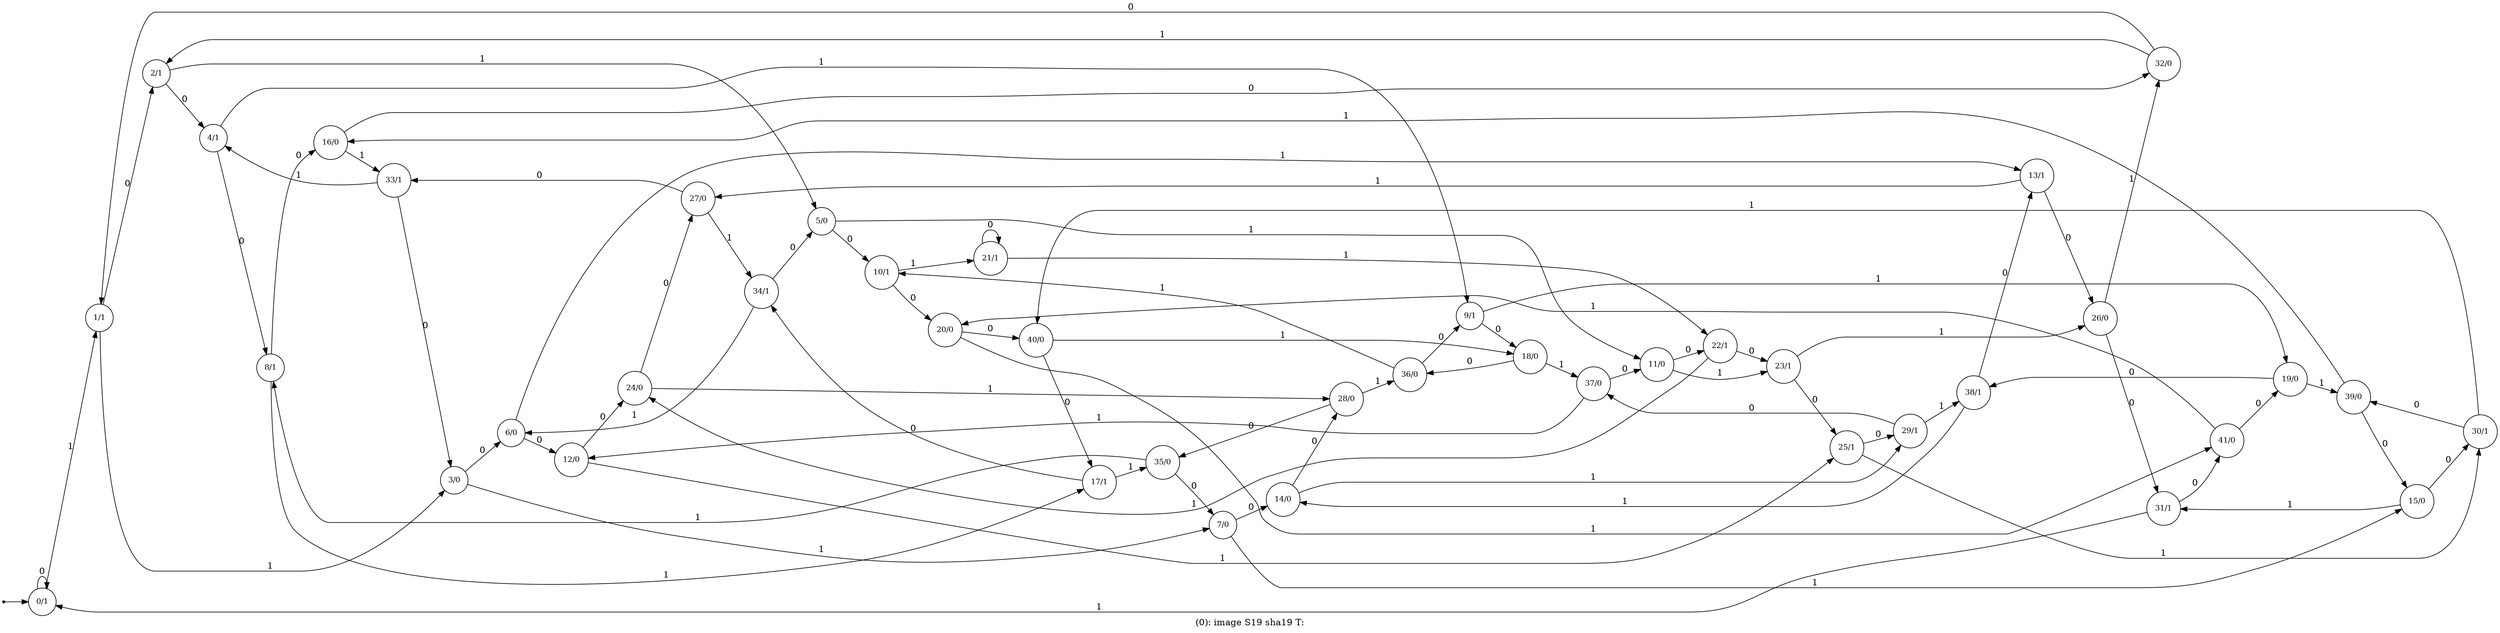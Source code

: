 digraph G {
label = "(0): image S19 sha19 T:";
rankdir = LR;
node [shape = circle, label="0/1", fontsize=12]0;
node [shape = circle, label="1/1", fontsize=12]1;
node [shape = circle, label="2/1", fontsize=12]2;
node [shape = circle, label="3/0", fontsize=12]3;
node [shape = circle, label="4/1", fontsize=12]4;
node [shape = circle, label="5/0", fontsize=12]5;
node [shape = circle, label="6/0", fontsize=12]6;
node [shape = circle, label="7/0", fontsize=12]7;
node [shape = circle, label="8/1", fontsize=12]8;
node [shape = circle, label="9/1", fontsize=12]9;
node [shape = circle, label="10/1", fontsize=12]10;
node [shape = circle, label="11/0", fontsize=12]11;
node [shape = circle, label="12/0", fontsize=12]12;
node [shape = circle, label="13/1", fontsize=12]13;
node [shape = circle, label="14/0", fontsize=12]14;
node [shape = circle, label="15/0", fontsize=12]15;
node [shape = circle, label="16/0", fontsize=12]16;
node [shape = circle, label="17/1", fontsize=12]17;
node [shape = circle, label="18/0", fontsize=12]18;
node [shape = circle, label="19/0", fontsize=12]19;
node [shape = circle, label="20/0", fontsize=12]20;
node [shape = circle, label="21/1", fontsize=12]21;
node [shape = circle, label="22/1", fontsize=12]22;
node [shape = circle, label="23/1", fontsize=12]23;
node [shape = circle, label="24/0", fontsize=12]24;
node [shape = circle, label="25/1", fontsize=12]25;
node [shape = circle, label="26/0", fontsize=12]26;
node [shape = circle, label="27/0", fontsize=12]27;
node [shape = circle, label="28/0", fontsize=12]28;
node [shape = circle, label="29/1", fontsize=12]29;
node [shape = circle, label="30/1", fontsize=12]30;
node [shape = circle, label="31/1", fontsize=12]31;
node [shape = circle, label="32/0", fontsize=12]32;
node [shape = circle, label="33/1", fontsize=12]33;
node [shape = circle, label="34/1", fontsize=12]34;
node [shape = circle, label="35/0", fontsize=12]35;
node [shape = circle, label="36/0", fontsize=12]36;
node [shape = circle, label="37/0", fontsize=12]37;
node [shape = circle, label="38/1", fontsize=12]38;
node [shape = circle, label="39/0", fontsize=12]39;
node [shape = circle, label="40/0", fontsize=12]40;
node [shape = circle, label="41/0", fontsize=12]41;
node [shape = point ]; qi
qi -> 0;
0 -> 0[ label = "0"];
0 -> 1[ label = "1"];
1 -> 2[ label = "0"];
1 -> 3[ label = "1"];
2 -> 4[ label = "0"];
2 -> 5[ label = "1"];
3 -> 6[ label = "0"];
3 -> 7[ label = "1"];
4 -> 8[ label = "0"];
4 -> 9[ label = "1"];
5 -> 10[ label = "0"];
5 -> 11[ label = "1"];
6 -> 12[ label = "0"];
6 -> 13[ label = "1"];
7 -> 14[ label = "0"];
7 -> 15[ label = "1"];
8 -> 16[ label = "0"];
8 -> 17[ label = "1"];
9 -> 18[ label = "0"];
9 -> 19[ label = "1"];
10 -> 20[ label = "0"];
10 -> 21[ label = "1"];
11 -> 22[ label = "0"];
11 -> 23[ label = "1"];
12 -> 24[ label = "0"];
12 -> 25[ label = "1"];
13 -> 26[ label = "0"];
13 -> 27[ label = "1"];
14 -> 28[ label = "0"];
14 -> 29[ label = "1"];
15 -> 30[ label = "0"];
15 -> 31[ label = "1"];
16 -> 32[ label = "0"];
16 -> 33[ label = "1"];
17 -> 34[ label = "0"];
17 -> 35[ label = "1"];
18 -> 36[ label = "0"];
18 -> 37[ label = "1"];
19 -> 38[ label = "0"];
19 -> 39[ label = "1"];
20 -> 40[ label = "0"];
20 -> 41[ label = "1"];
21 -> 21[ label = "0"];
21 -> 22[ label = "1"];
22 -> 23[ label = "0"];
22 -> 24[ label = "1"];
23 -> 25[ label = "0"];
23 -> 26[ label = "1"];
24 -> 27[ label = "0"];
24 -> 28[ label = "1"];
25 -> 29[ label = "0"];
25 -> 30[ label = "1"];
26 -> 31[ label = "0"];
26 -> 32[ label = "1"];
27 -> 33[ label = "0"];
27 -> 34[ label = "1"];
28 -> 35[ label = "0"];
28 -> 36[ label = "1"];
29 -> 37[ label = "0"];
29 -> 38[ label = "1"];
30 -> 39[ label = "0"];
30 -> 40[ label = "1"];
31 -> 0[ label = "1"];
31 -> 41[ label = "0"];
32 -> 1[ label = "0"];
32 -> 2[ label = "1"];
33 -> 3[ label = "0"];
33 -> 4[ label = "1"];
34 -> 5[ label = "0"];
34 -> 6[ label = "1"];
35 -> 7[ label = "0"];
35 -> 8[ label = "1"];
36 -> 9[ label = "0"];
36 -> 10[ label = "1"];
37 -> 11[ label = "0"];
37 -> 12[ label = "1"];
38 -> 13[ label = "0"];
38 -> 14[ label = "1"];
39 -> 15[ label = "0"];
39 -> 16[ label = "1"];
40 -> 17[ label = "0"];
40 -> 18[ label = "1"];
41 -> 19[ label = "0"];
41 -> 20[ label = "1"];
}
